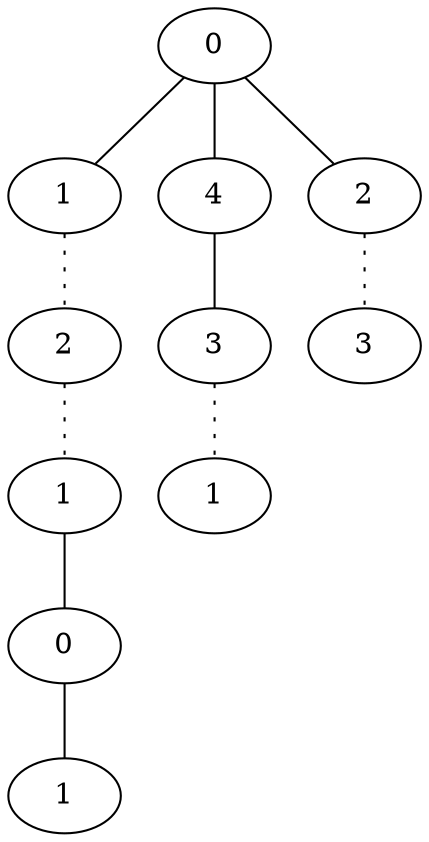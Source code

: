 graph {
a0[label=0];
a1[label=1];
a2[label=2];
a3[label=1];
a4[label=0];
a5[label=1];
a6[label=4];
a7[label=3];
a8[label=1];
a9[label=2];
a10[label=3];
a0 -- a1;
a0 -- a6;
a0 -- a9;
a1 -- a2 [style=dotted];
a2 -- a3 [style=dotted];
a3 -- a4;
a4 -- a5;
a6 -- a7;
a7 -- a8 [style=dotted];
a9 -- a10 [style=dotted];
}
